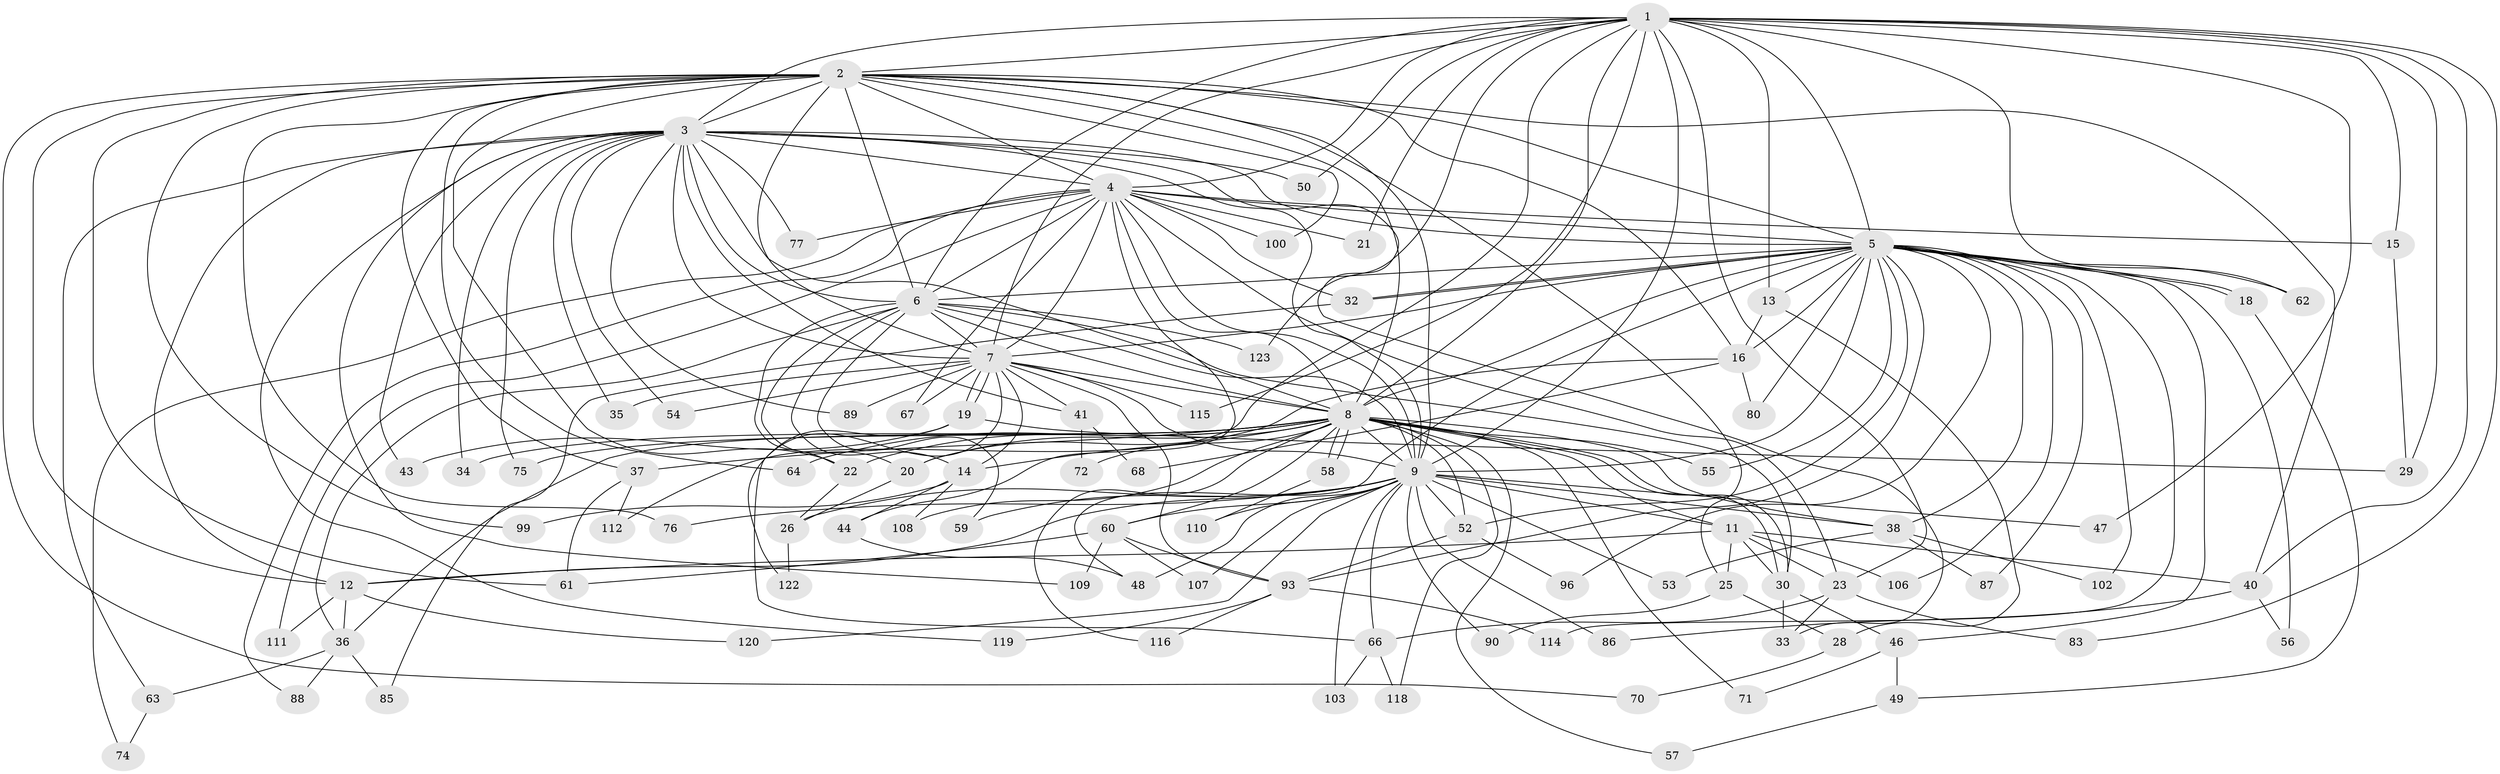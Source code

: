 // Generated by graph-tools (version 1.1) at 2025/23/03/03/25 07:23:35]
// undirected, 94 vertices, 228 edges
graph export_dot {
graph [start="1"]
  node [color=gray90,style=filled];
  1 [super="+24"];
  2 [super="+10"];
  3 [super="+17"];
  4 [super="+84"];
  5 [super="+31"];
  6 [super="+45"];
  7 [super="+104"];
  8 [super="+39"];
  9 [super="+69"];
  11 [super="+92"];
  12 [super="+78"];
  13;
  14 [super="+94"];
  15;
  16 [super="+79"];
  18;
  19 [super="+101"];
  20;
  21;
  22 [super="+121"];
  23 [super="+98"];
  25;
  26 [super="+27"];
  28;
  29;
  30 [super="+42"];
  32 [super="+105"];
  33 [super="+81"];
  34;
  35;
  36 [super="+51"];
  37;
  38 [super="+73"];
  40 [super="+65"];
  41;
  43;
  44 [super="+117"];
  46;
  47;
  48;
  49;
  50;
  52 [super="+91"];
  53;
  54;
  55;
  56;
  57;
  58;
  59;
  60 [super="+97"];
  61 [super="+113"];
  62;
  63;
  64;
  66 [super="+82"];
  67;
  68;
  70;
  71;
  72;
  74;
  75;
  76;
  77;
  80;
  83;
  85;
  86;
  87;
  88;
  89;
  90;
  93 [super="+95"];
  96;
  99;
  100;
  102;
  103;
  106;
  107;
  108;
  109;
  110;
  111;
  112;
  114;
  115;
  116;
  118;
  119;
  120;
  122;
  123;
  1 -- 2 [weight=2];
  1 -- 3;
  1 -- 4;
  1 -- 5;
  1 -- 6;
  1 -- 7;
  1 -- 8;
  1 -- 9 [weight=2];
  1 -- 13;
  1 -- 15;
  1 -- 21;
  1 -- 29;
  1 -- 47;
  1 -- 62;
  1 -- 115;
  1 -- 123;
  1 -- 40;
  1 -- 112;
  1 -- 50;
  1 -- 83;
  1 -- 23;
  2 -- 3 [weight=2];
  2 -- 4 [weight=2];
  2 -- 5 [weight=2];
  2 -- 6 [weight=2];
  2 -- 7 [weight=3];
  2 -- 8 [weight=2];
  2 -- 9 [weight=2];
  2 -- 64;
  2 -- 76;
  2 -- 70;
  2 -- 12;
  2 -- 16;
  2 -- 25;
  2 -- 99;
  2 -- 100;
  2 -- 37;
  2 -- 40;
  2 -- 22;
  2 -- 61;
  3 -- 4;
  3 -- 5;
  3 -- 6;
  3 -- 7;
  3 -- 8 [weight=2];
  3 -- 9;
  3 -- 12;
  3 -- 33;
  3 -- 34;
  3 -- 35;
  3 -- 54;
  3 -- 75;
  3 -- 77;
  3 -- 89;
  3 -- 109;
  3 -- 119;
  3 -- 50;
  3 -- 41;
  3 -- 43;
  3 -- 63;
  4 -- 5;
  4 -- 6;
  4 -- 7;
  4 -- 8;
  4 -- 9 [weight=2];
  4 -- 15;
  4 -- 21;
  4 -- 23;
  4 -- 44;
  4 -- 67;
  4 -- 74;
  4 -- 77;
  4 -- 88;
  4 -- 100;
  4 -- 111;
  4 -- 32;
  5 -- 6;
  5 -- 7;
  5 -- 8;
  5 -- 9;
  5 -- 13;
  5 -- 18;
  5 -- 18;
  5 -- 32;
  5 -- 32;
  5 -- 38;
  5 -- 46;
  5 -- 48;
  5 -- 55;
  5 -- 56;
  5 -- 62;
  5 -- 80;
  5 -- 87;
  5 -- 96;
  5 -- 102;
  5 -- 106;
  5 -- 114;
  5 -- 16;
  5 -- 52;
  5 -- 93;
  6 -- 7 [weight=2];
  6 -- 8;
  6 -- 9;
  6 -- 20;
  6 -- 22;
  6 -- 36;
  6 -- 59;
  6 -- 123;
  6 -- 30;
  6 -- 14;
  7 -- 8;
  7 -- 9;
  7 -- 14;
  7 -- 19;
  7 -- 19;
  7 -- 35;
  7 -- 41;
  7 -- 54;
  7 -- 66;
  7 -- 67;
  7 -- 89;
  7 -- 93;
  7 -- 115;
  8 -- 9;
  8 -- 11;
  8 -- 14;
  8 -- 20;
  8 -- 22;
  8 -- 30;
  8 -- 30;
  8 -- 34;
  8 -- 36;
  8 -- 37;
  8 -- 38;
  8 -- 52;
  8 -- 55;
  8 -- 58;
  8 -- 58;
  8 -- 60;
  8 -- 64;
  8 -- 71;
  8 -- 72;
  8 -- 75;
  8 -- 108;
  8 -- 116;
  8 -- 118;
  8 -- 57;
  9 -- 11;
  9 -- 26;
  9 -- 47;
  9 -- 48;
  9 -- 53;
  9 -- 59;
  9 -- 60;
  9 -- 76;
  9 -- 90;
  9 -- 103;
  9 -- 107;
  9 -- 110;
  9 -- 120;
  9 -- 38;
  9 -- 12;
  9 -- 86;
  9 -- 52;
  9 -- 66;
  11 -- 23;
  11 -- 25;
  11 -- 40;
  11 -- 106;
  11 -- 30;
  11 -- 12;
  12 -- 111;
  12 -- 120;
  12 -- 36;
  13 -- 16;
  13 -- 28;
  14 -- 44;
  14 -- 99;
  14 -- 108;
  15 -- 29;
  16 -- 68;
  16 -- 80;
  16 -- 20;
  18 -- 49;
  19 -- 43;
  19 -- 122;
  19 -- 29;
  20 -- 26;
  22 -- 26;
  23 -- 66;
  23 -- 83;
  23 -- 33;
  25 -- 28;
  25 -- 90;
  26 -- 122;
  28 -- 70;
  30 -- 33;
  30 -- 46;
  32 -- 85;
  36 -- 63;
  36 -- 85;
  36 -- 88;
  37 -- 61;
  37 -- 112;
  38 -- 53;
  38 -- 87;
  38 -- 102;
  40 -- 56;
  40 -- 86;
  41 -- 68;
  41 -- 72;
  44 -- 48;
  46 -- 49;
  46 -- 71;
  49 -- 57;
  52 -- 93;
  52 -- 96;
  58 -- 110;
  60 -- 61;
  60 -- 107;
  60 -- 109;
  60 -- 93;
  63 -- 74;
  66 -- 103;
  66 -- 118;
  93 -- 114;
  93 -- 116;
  93 -- 119;
}
